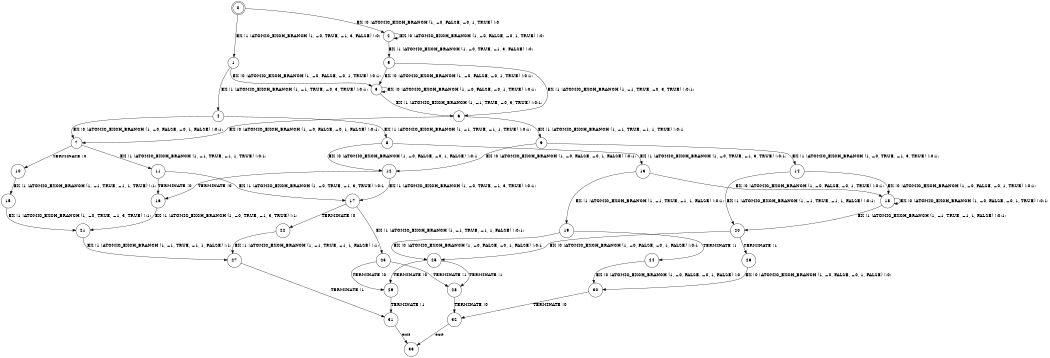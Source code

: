 digraph BCG {
size = "7, 10.5";
center = TRUE;
node [shape = circle];
0 [peripheries = 2];
0 -> 1 [label = "EX !1 !ATOMIC_EXCH_BRANCH (1, +0, TRUE, +1, 3, FALSE) !:0:"];
0 -> 2 [label = "EX !0 !ATOMIC_EXCH_BRANCH (1, +0, FALSE, +0, 1, TRUE) !:0:"];
1 -> 3 [label = "EX !0 !ATOMIC_EXCH_BRANCH (1, +0, FALSE, +0, 1, TRUE) !:0:1:"];
1 -> 4 [label = "EX !1 !ATOMIC_EXCH_BRANCH (1, +1, TRUE, +0, 3, TRUE) !:0:1:"];
2 -> 5 [label = "EX !1 !ATOMIC_EXCH_BRANCH (1, +0, TRUE, +1, 3, FALSE) !:0:"];
2 -> 2 [label = "EX !0 !ATOMIC_EXCH_BRANCH (1, +0, FALSE, +0, 1, TRUE) !:0:"];
3 -> 6 [label = "EX !1 !ATOMIC_EXCH_BRANCH (1, +1, TRUE, +0, 3, TRUE) !:0:1:"];
3 -> 3 [label = "EX !0 !ATOMIC_EXCH_BRANCH (1, +0, FALSE, +0, 1, TRUE) !:0:1:"];
4 -> 7 [label = "EX !0 !ATOMIC_EXCH_BRANCH (1, +0, FALSE, +0, 1, FALSE) !:0:1:"];
4 -> 8 [label = "EX !1 !ATOMIC_EXCH_BRANCH (1, +1, TRUE, +1, 1, TRUE) !:0:1:"];
5 -> 6 [label = "EX !1 !ATOMIC_EXCH_BRANCH (1, +1, TRUE, +0, 3, TRUE) !:0:1:"];
5 -> 3 [label = "EX !0 !ATOMIC_EXCH_BRANCH (1, +0, FALSE, +0, 1, TRUE) !:0:1:"];
6 -> 9 [label = "EX !1 !ATOMIC_EXCH_BRANCH (1, +1, TRUE, +1, 1, TRUE) !:0:1:"];
6 -> 7 [label = "EX !0 !ATOMIC_EXCH_BRANCH (1, +0, FALSE, +0, 1, FALSE) !:0:1:"];
7 -> 10 [label = "TERMINATE !0"];
7 -> 11 [label = "EX !1 !ATOMIC_EXCH_BRANCH (1, +1, TRUE, +1, 1, TRUE) !:0:1:"];
8 -> 12 [label = "EX !0 !ATOMIC_EXCH_BRANCH (1, +0, FALSE, +0, 1, FALSE) !:0:1:"];
8 -> 13 [label = "EX !1 !ATOMIC_EXCH_BRANCH (1, +0, TRUE, +1, 3, TRUE) !:0:1:"];
9 -> 14 [label = "EX !1 !ATOMIC_EXCH_BRANCH (1, +0, TRUE, +1, 3, TRUE) !:0:1:"];
9 -> 12 [label = "EX !0 !ATOMIC_EXCH_BRANCH (1, +0, FALSE, +0, 1, FALSE) !:0:1:"];
10 -> 15 [label = "EX !1 !ATOMIC_EXCH_BRANCH (1, +1, TRUE, +1, 1, TRUE) !:1:"];
11 -> 16 [label = "TERMINATE !0"];
11 -> 17 [label = "EX !1 !ATOMIC_EXCH_BRANCH (1, +0, TRUE, +1, 3, TRUE) !:0:1:"];
12 -> 16 [label = "TERMINATE !0"];
12 -> 17 [label = "EX !1 !ATOMIC_EXCH_BRANCH (1, +0, TRUE, +1, 3, TRUE) !:0:1:"];
13 -> 18 [label = "EX !0 !ATOMIC_EXCH_BRANCH (1, +0, FALSE, +0, 1, TRUE) !:0:1:"];
13 -> 19 [label = "EX !1 !ATOMIC_EXCH_BRANCH (1, +1, TRUE, +1, 1, FALSE) !:0:1:"];
14 -> 20 [label = "EX !1 !ATOMIC_EXCH_BRANCH (1, +1, TRUE, +1, 1, FALSE) !:0:1:"];
14 -> 18 [label = "EX !0 !ATOMIC_EXCH_BRANCH (1, +0, FALSE, +0, 1, TRUE) !:0:1:"];
15 -> 21 [label = "EX !1 !ATOMIC_EXCH_BRANCH (1, +0, TRUE, +1, 3, TRUE) !:1:"];
16 -> 21 [label = "EX !1 !ATOMIC_EXCH_BRANCH (1, +0, TRUE, +1, 3, TRUE) !:1:"];
17 -> 22 [label = "TERMINATE !0"];
17 -> 23 [label = "EX !1 !ATOMIC_EXCH_BRANCH (1, +1, TRUE, +1, 1, FALSE) !:0:1:"];
18 -> 20 [label = "EX !1 !ATOMIC_EXCH_BRANCH (1, +1, TRUE, +1, 1, FALSE) !:0:1:"];
18 -> 18 [label = "EX !0 !ATOMIC_EXCH_BRANCH (1, +0, FALSE, +0, 1, TRUE) !:0:1:"];
19 -> 24 [label = "TERMINATE !1"];
19 -> 25 [label = "EX !0 !ATOMIC_EXCH_BRANCH (1, +0, FALSE, +0, 1, FALSE) !:0:1:"];
20 -> 26 [label = "TERMINATE !1"];
20 -> 25 [label = "EX !0 !ATOMIC_EXCH_BRANCH (1, +0, FALSE, +0, 1, FALSE) !:0:1:"];
21 -> 27 [label = "EX !1 !ATOMIC_EXCH_BRANCH (1, +1, TRUE, +1, 1, FALSE) !:1:"];
22 -> 27 [label = "EX !1 !ATOMIC_EXCH_BRANCH (1, +1, TRUE, +1, 1, FALSE) !:1:"];
23 -> 28 [label = "TERMINATE !1"];
23 -> 29 [label = "TERMINATE !0"];
24 -> 30 [label = "EX !0 !ATOMIC_EXCH_BRANCH (1, +0, FALSE, +0, 1, FALSE) !:0:"];
25 -> 28 [label = "TERMINATE !1"];
25 -> 29 [label = "TERMINATE !0"];
26 -> 30 [label = "EX !0 !ATOMIC_EXCH_BRANCH (1, +0, FALSE, +0, 1, FALSE) !:0:"];
27 -> 31 [label = "TERMINATE !1"];
28 -> 32 [label = "TERMINATE !0"];
29 -> 31 [label = "TERMINATE !1"];
30 -> 32 [label = "TERMINATE !0"];
31 -> 33 [label = "exit"];
32 -> 33 [label = "exit"];
}
